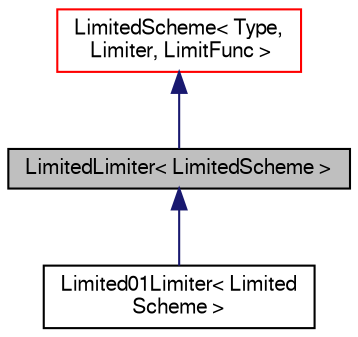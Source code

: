 digraph "LimitedLimiter&lt; LimitedScheme &gt;"
{
  bgcolor="transparent";
  edge [fontname="FreeSans",fontsize="10",labelfontname="FreeSans",labelfontsize="10"];
  node [fontname="FreeSans",fontsize="10",shape=record];
  Node0 [label="LimitedLimiter\< LimitedScheme \>",height=0.2,width=0.4,color="black", fillcolor="grey75", style="filled", fontcolor="black"];
  Node1 -> Node0 [dir="back",color="midnightblue",fontsize="10",style="solid",fontname="FreeSans"];
  Node1 [label="LimitedScheme\< Type,\l Limiter, LimitFunc \>",height=0.2,width=0.4,color="red",URL="$a23014.html",tooltip="Class to create NVD/TVD limited weighting-factors. "];
  Node0 -> Node6 [dir="back",color="midnightblue",fontsize="10",style="solid",fontname="FreeSans"];
  Node6 [label="Limited01Limiter\< Limited\lScheme \>",height=0.2,width=0.4,color="black",URL="$a22998.html",tooltip="A LimitedLimiter with the range 0-1. "];
}
